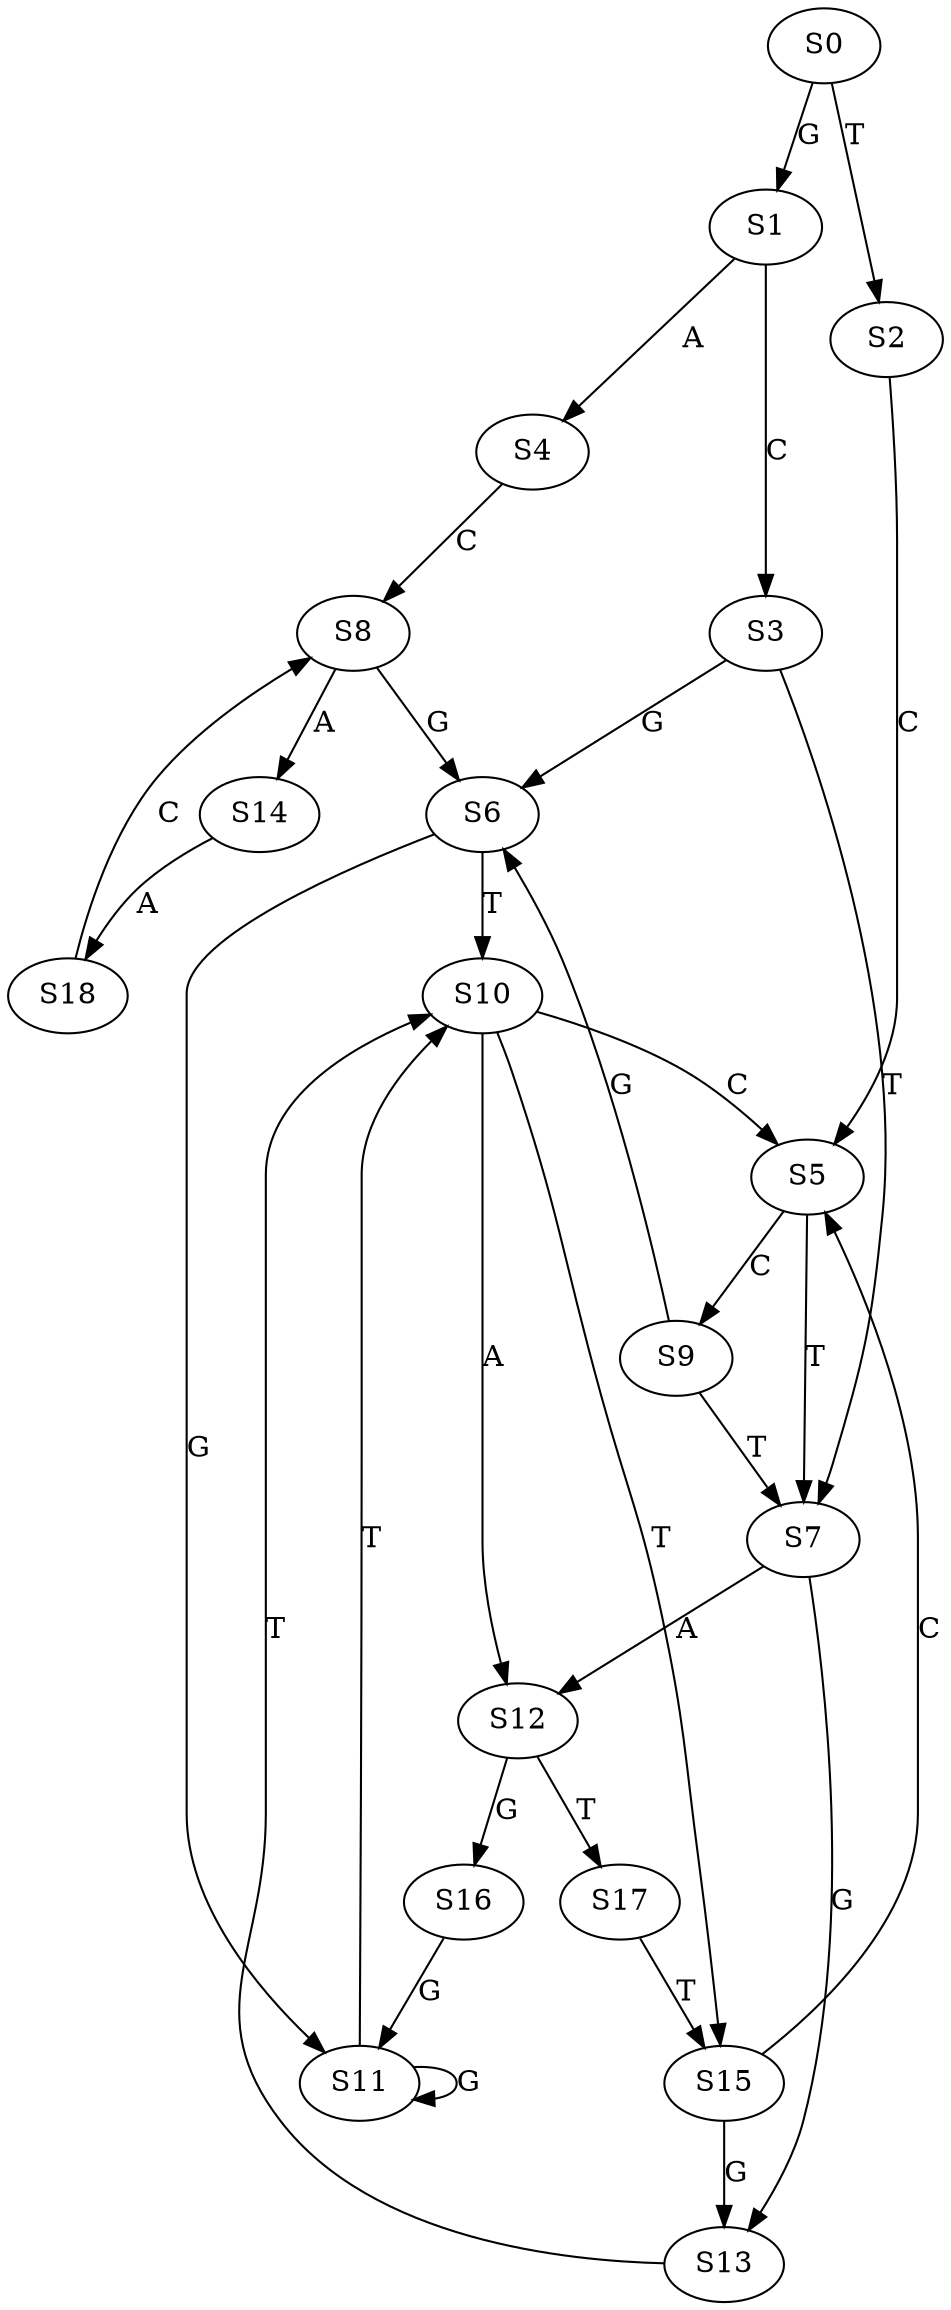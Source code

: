 strict digraph  {
	S0 -> S1 [ label = G ];
	S0 -> S2 [ label = T ];
	S1 -> S3 [ label = C ];
	S1 -> S4 [ label = A ];
	S2 -> S5 [ label = C ];
	S3 -> S6 [ label = G ];
	S3 -> S7 [ label = T ];
	S4 -> S8 [ label = C ];
	S5 -> S9 [ label = C ];
	S5 -> S7 [ label = T ];
	S6 -> S10 [ label = T ];
	S6 -> S11 [ label = G ];
	S7 -> S12 [ label = A ];
	S7 -> S13 [ label = G ];
	S8 -> S6 [ label = G ];
	S8 -> S14 [ label = A ];
	S9 -> S6 [ label = G ];
	S9 -> S7 [ label = T ];
	S10 -> S12 [ label = A ];
	S10 -> S15 [ label = T ];
	S10 -> S5 [ label = C ];
	S11 -> S10 [ label = T ];
	S11 -> S11 [ label = G ];
	S12 -> S16 [ label = G ];
	S12 -> S17 [ label = T ];
	S13 -> S10 [ label = T ];
	S14 -> S18 [ label = A ];
	S15 -> S5 [ label = C ];
	S15 -> S13 [ label = G ];
	S16 -> S11 [ label = G ];
	S17 -> S15 [ label = T ];
	S18 -> S8 [ label = C ];
}
